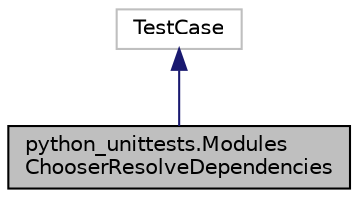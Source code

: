 digraph "python_unittests.ModulesChooserResolveDependencies"
{
  edge [fontname="Helvetica",fontsize="10",labelfontname="Helvetica",labelfontsize="10"];
  node [fontname="Helvetica",fontsize="10",shape=record];
  Node2 [label="python_unittests.Modules\lChooserResolveDependencies",height=0.2,width=0.4,color="black", fillcolor="grey75", style="filled", fontcolor="black"];
  Node3 -> Node2 [dir="back",color="midnightblue",fontsize="10",style="solid"];
  Node3 [label="TestCase",height=0.2,width=0.4,color="grey75", fillcolor="white", style="filled"];
}
